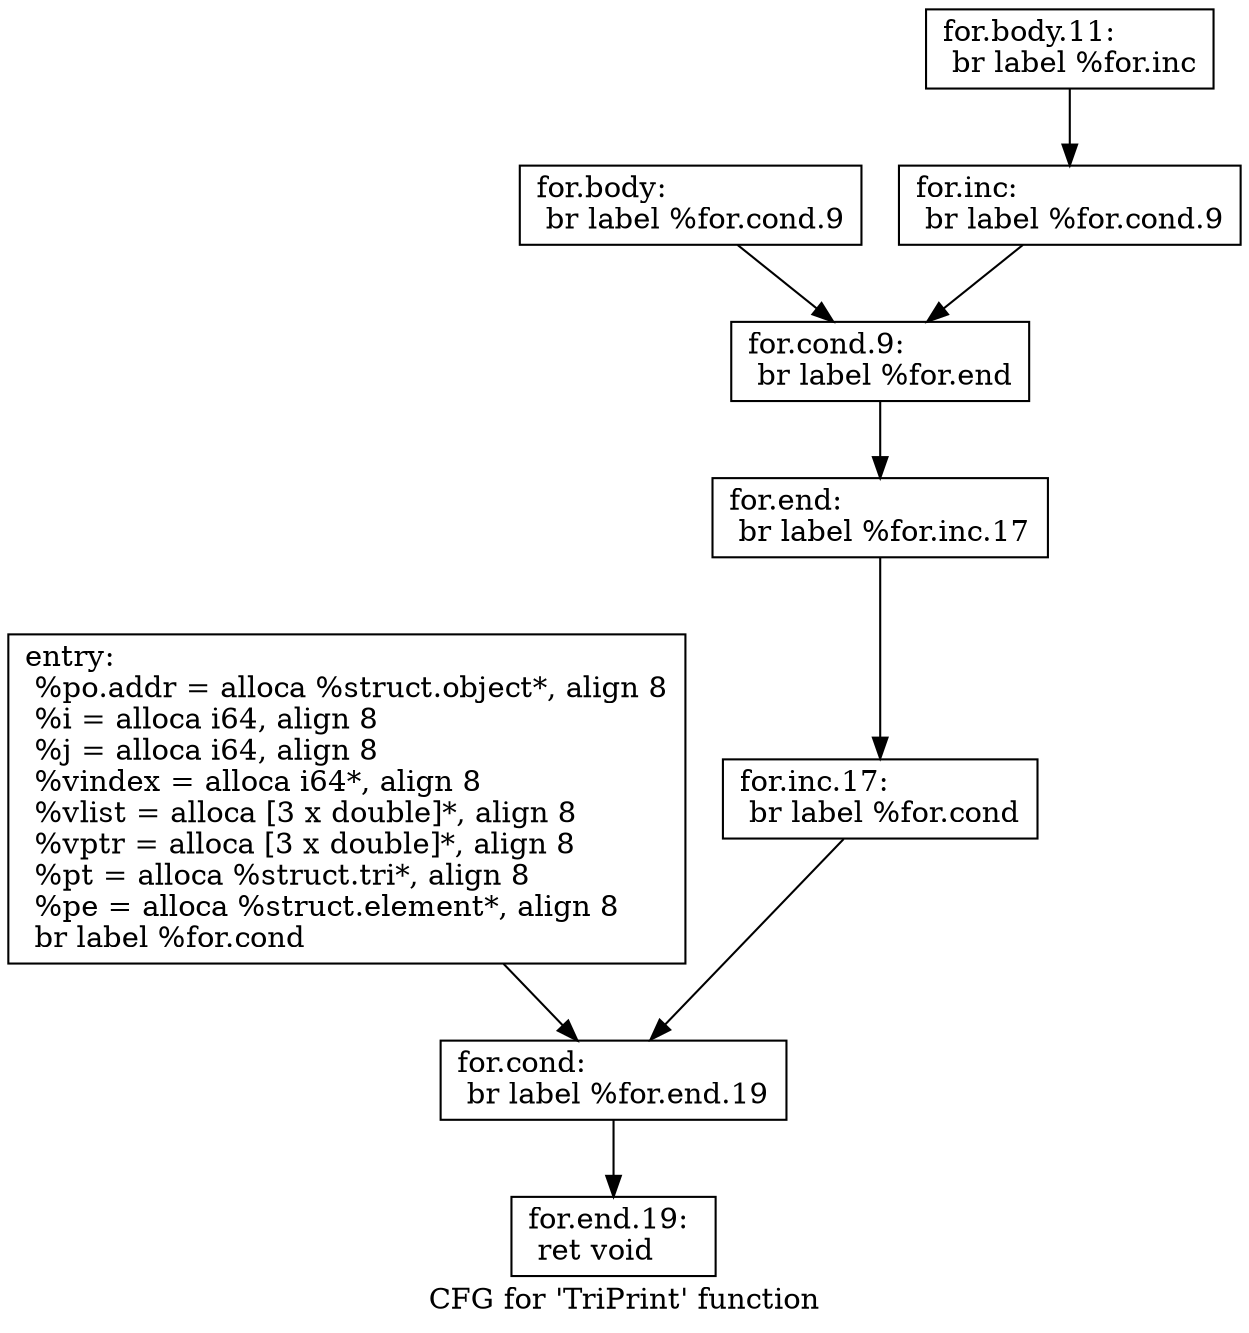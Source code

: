 digraph "CFG for 'TriPrint' function" {
	label="CFG for 'TriPrint' function";

	Node0x60a6e30 [shape=record,label="{entry:\l  %po.addr = alloca %struct.object*, align 8\l  %i = alloca i64, align 8\l  %j = alloca i64, align 8\l  %vindex = alloca i64*, align 8\l  %vlist = alloca [3 x double]*, align 8\l  %vptr = alloca [3 x double]*, align 8\l  %pt = alloca %struct.tri*, align 8\l  %pe = alloca %struct.element*, align 8\l  br label %for.cond\l}"];
	Node0x60a6e30 -> Node0x60a6e80;
	Node0x60a6e80 [shape=record,label="{for.cond:                                         \l  br label %for.end.19\l}"];
	Node0x60a6e80 -> Node0x60a70b0;
	Node0x60a6ed0 [shape=record,label="{for.body:                                         \l  br label %for.cond.9\l}"];
	Node0x60a6ed0 -> Node0x60a6f20;
	Node0x60a6f20 [shape=record,label="{for.cond.9:                                       \l  br label %for.end\l}"];
	Node0x60a6f20 -> Node0x60a7010;
	Node0x60a6f70 [shape=record,label="{for.body.11:                                      \l  br label %for.inc\l}"];
	Node0x60a6f70 -> Node0x60a6fc0;
	Node0x60a6fc0 [shape=record,label="{for.inc:                                          \l  br label %for.cond.9\l}"];
	Node0x60a6fc0 -> Node0x60a6f20;
	Node0x60a7010 [shape=record,label="{for.end:                                          \l  br label %for.inc.17\l}"];
	Node0x60a7010 -> Node0x60a7060;
	Node0x60a7060 [shape=record,label="{for.inc.17:                                       \l  br label %for.cond\l}"];
	Node0x60a7060 -> Node0x60a6e80;
	Node0x60a70b0 [shape=record,label="{for.end.19:                                       \l  ret void\l}"];
}
